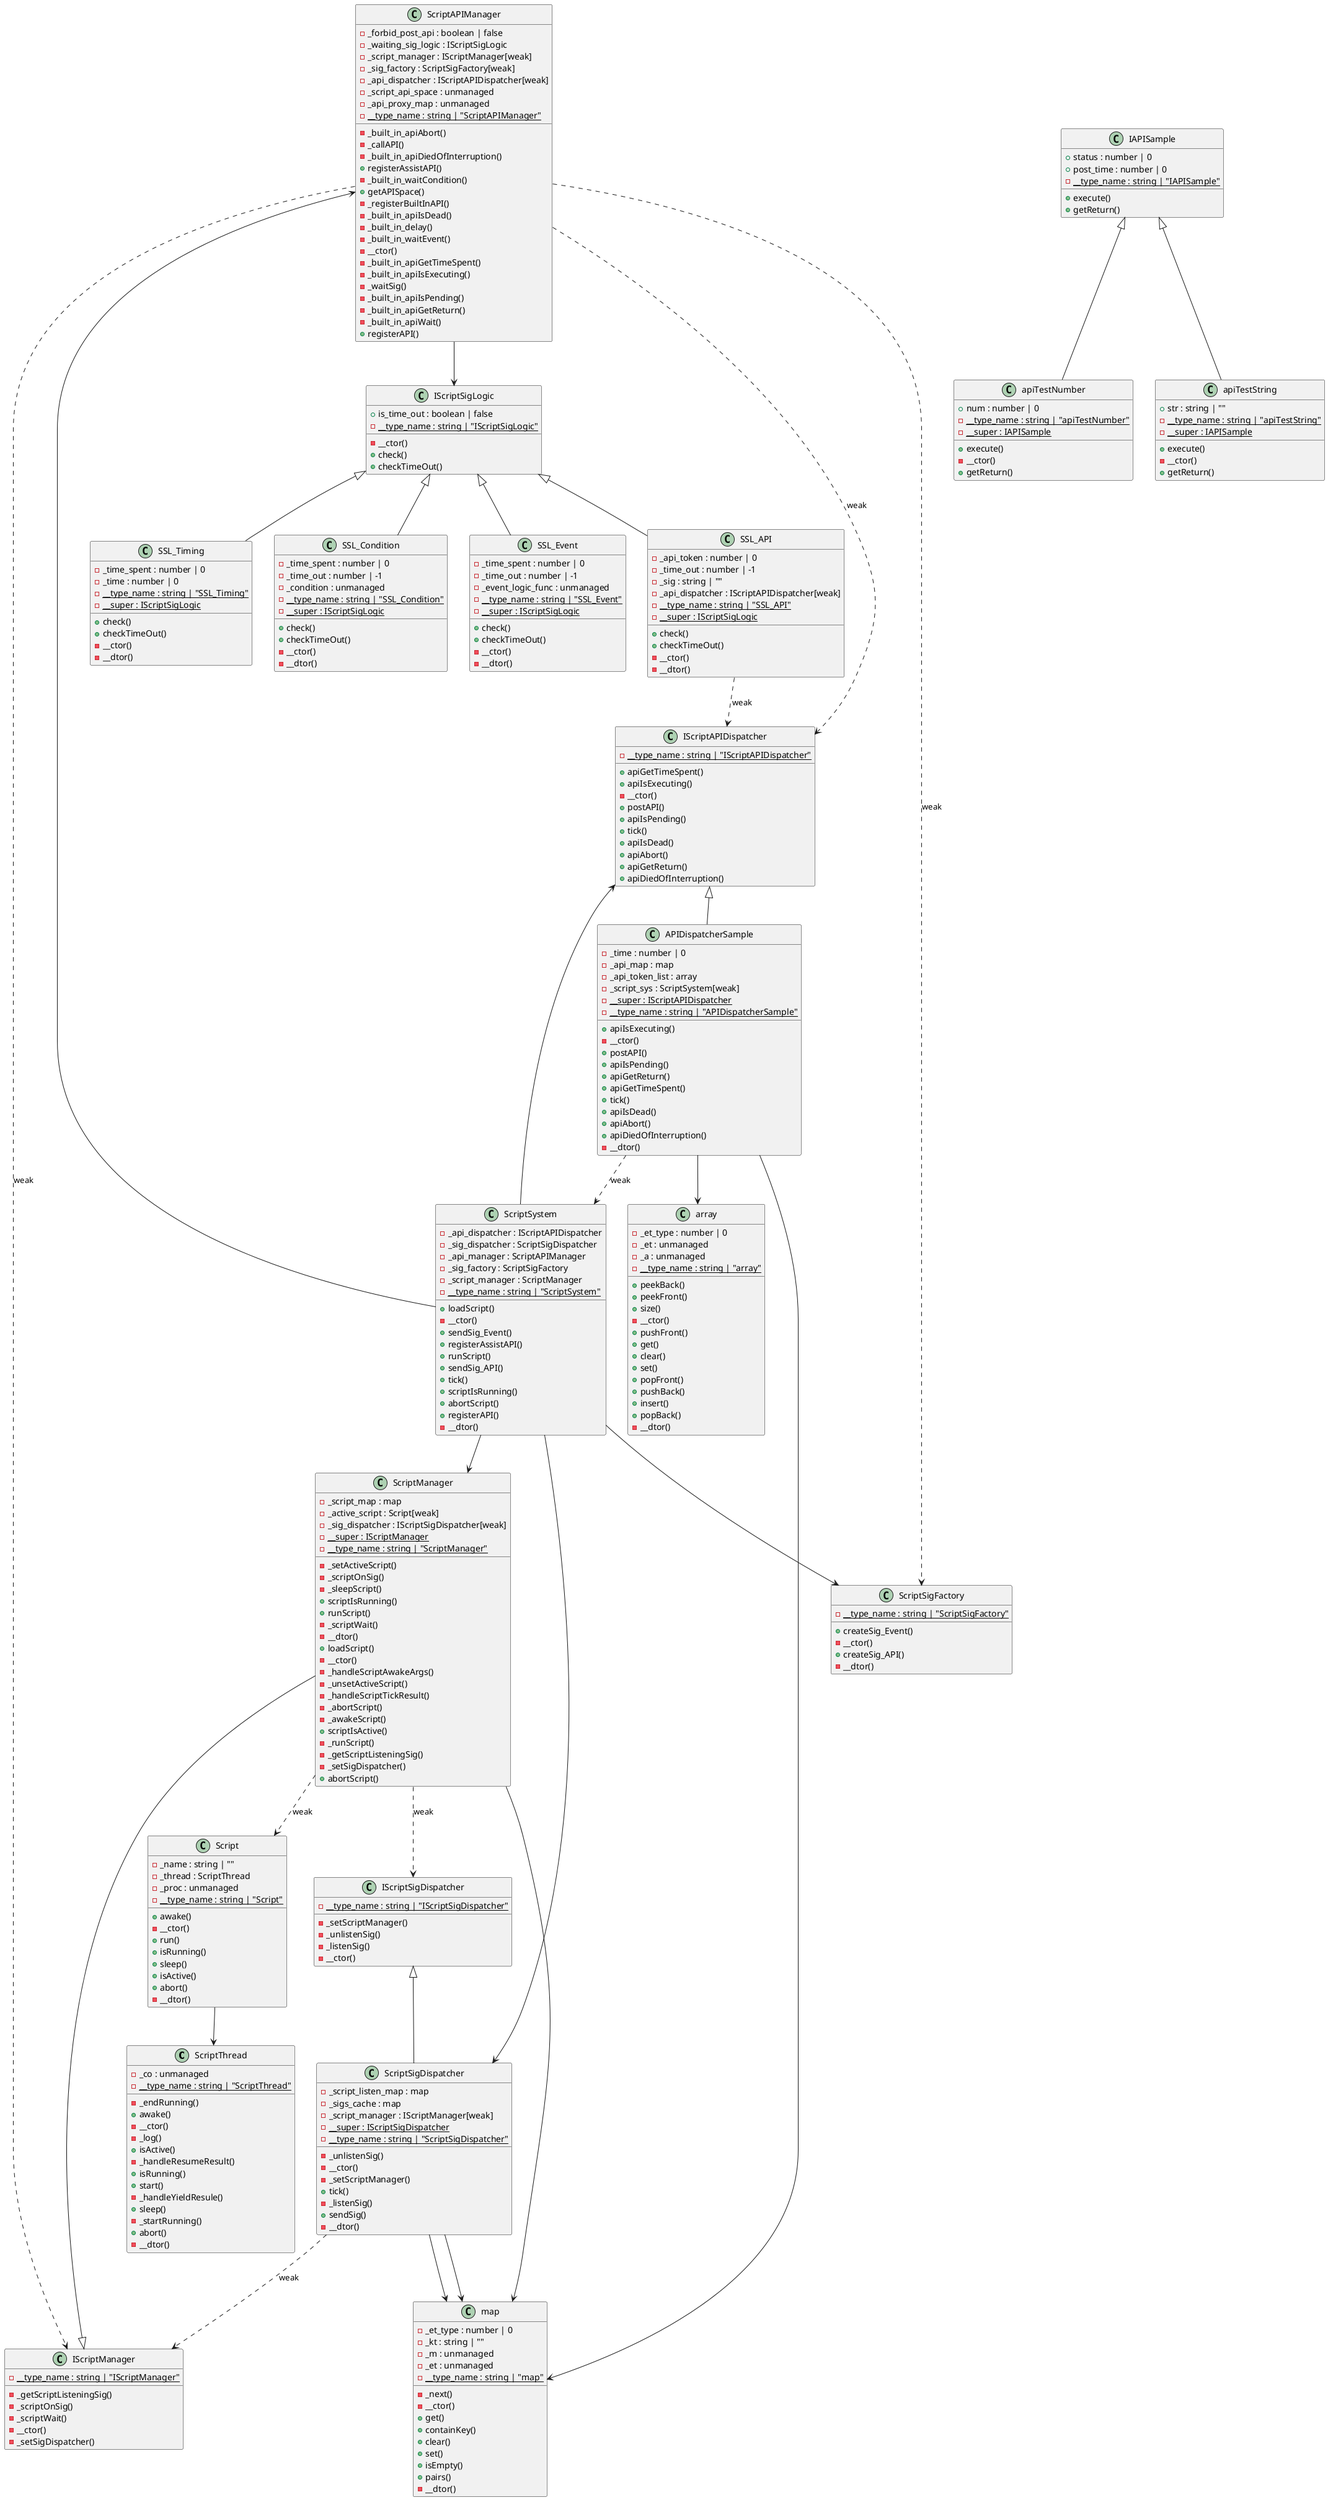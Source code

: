 @startuml
class ScriptThread {
-_co : unmanaged
-_endRunning()
+awake()
-__ctor()
-_log()
+isActive()
-_handleResumeResult()
{static} -__type_name : string | "ScriptThread"
+isRunning()
+start()
-_handleYieldResule()
+sleep()
-_startRunning()
+abort()
-__dtor()
}
class ScriptManager {
-_script_map : map
-_active_script : Script[weak]
-_sig_dispatcher : IScriptSigDispatcher[weak]
-_setActiveScript()
{static} -__super : IScriptManager
-_scriptOnSig()
-_sleepScript()
+scriptIsRunning()
+runScript()
-_scriptWait()
-__dtor()
+loadScript()
-__ctor()
-_handleScriptAwakeArgs()
-_unsetActiveScript()
-_handleScriptTickResult()
{static} -__type_name : string | "ScriptManager"
-_abortScript()
-_awakeScript()
+scriptIsActive()
-_runScript()
-_getScriptListeningSig()
-_setSigDispatcher()
+abortScript()
}
IScriptManager <|-- ScriptManager 
ScriptManager --> map
ScriptManager ..> Script : weak
ScriptManager ..> IScriptSigDispatcher : weak
class SSL_API {
-_api_token : number | 0
-_time_out : number | -1
-_sig : string | ""
-_api_dispatcher : IScriptAPIDispatcher[weak]
{static} -__type_name : string | "SSL_API"
+check()
{static} -__super : IScriptSigLogic
+checkTimeOut()
-__ctor()
-__dtor()
}
IScriptSigLogic <|-- SSL_API 
SSL_API ..> IScriptAPIDispatcher : weak
class apiTestNumber {
+num : number | 0
{static} -__type_name : string | "apiTestNumber"
+execute()
{static} -__super : IAPISample
-__ctor()
+getReturn()
}
IAPISample <|-- apiTestNumber 
class ScriptAPIManager {
-_forbid_post_api : boolean | false
-_waiting_sig_logic : IScriptSigLogic
-_script_manager : IScriptManager[weak]
-_sig_factory : ScriptSigFactory[weak]
-_api_dispatcher : IScriptAPIDispatcher[weak]
-_script_api_space : unmanaged
-_api_proxy_map : unmanaged
-_built_in_apiAbort()
-_callAPI()
-_built_in_apiDiedOfInterruption()
+registerAssistAPI()
-_built_in_waitCondition()
+getAPISpace()
-_registerBuiltInAPI()
-_built_in_apiIsDead()
-_built_in_delay()
-_built_in_waitEvent()
-__ctor()
-_built_in_apiGetTimeSpent()
-_built_in_apiIsExecuting()
{static} -__type_name : string | "ScriptAPIManager"
-_waitSig()
-_built_in_apiIsPending()
-_built_in_apiGetReturn()
-_built_in_apiWait()
+registerAPI()
}
ScriptAPIManager --> IScriptSigLogic
ScriptAPIManager ..> IScriptManager : weak
ScriptAPIManager ..> ScriptSigFactory : weak
ScriptAPIManager ..> IScriptAPIDispatcher : weak
class ScriptSigFactory {
{static} -__type_name : string | "ScriptSigFactory"
+createSig_Event()
-__ctor()
+createSig_API()
-__dtor()
}
class ScriptSystem {
-_api_dispatcher : IScriptAPIDispatcher
-_sig_dispatcher : ScriptSigDispatcher
-_api_manager : ScriptAPIManager
-_sig_factory : ScriptSigFactory
-_script_manager : ScriptManager
+loadScript()
-__ctor()
+sendSig_Event()
+registerAssistAPI()
{static} -__type_name : string | "ScriptSystem"
+runScript()
+sendSig_API()
+tick()
+scriptIsRunning()
+abortScript()
+registerAPI()
-__dtor()
}
ScriptSystem --> IScriptAPIDispatcher
ScriptSystem --> ScriptSigDispatcher
ScriptSystem --> ScriptAPIManager
ScriptSystem --> ScriptSigFactory
ScriptSystem --> ScriptManager
class ScriptSigDispatcher {
-_script_listen_map : map
-_sigs_cache : map
-_script_manager : IScriptManager[weak]
{static} -__super : IScriptSigDispatcher
-_unlistenSig()
-__ctor()
{static} -__type_name : string | "ScriptSigDispatcher"
-_setScriptManager()
+tick()
-_listenSig()
+sendSig()
-__dtor()
}
IScriptSigDispatcher <|-- ScriptSigDispatcher 
ScriptSigDispatcher --> map
ScriptSigDispatcher --> map
ScriptSigDispatcher ..> IScriptManager : weak
class IAPISample {
+status : number | 0
+post_time : number | 0
{static} -__type_name : string | "IAPISample"
+execute()
+getReturn()
}
class APIDispatcherSample {
-_time : number | 0
-_api_map : map
-_api_token_list : array
-_script_sys : ScriptSystem[weak]
{static} -__super : IScriptAPIDispatcher
+apiIsExecuting()
-__ctor()
+postAPI()
+apiIsPending()
{static} -__type_name : string | "APIDispatcherSample"
+apiGetReturn()
+apiGetTimeSpent()
+tick()
+apiIsDead()
+apiAbort()
+apiDiedOfInterruption()
-__dtor()
}
IScriptAPIDispatcher <|-- APIDispatcherSample 
APIDispatcherSample --> map
APIDispatcherSample --> array
APIDispatcherSample ..> ScriptSystem : weak
class array {
-_et_type : number | 0
-_et : unmanaged
-_a : unmanaged
+peekBack()
+peekFront()
+size()
-__ctor()
+pushFront()
+get()
{static} -__type_name : string | "array"
+clear()
+set()
+popFront()
+pushBack()
+insert()
+popBack()
-__dtor()
}
class SSL_Timing {
-_time_spent : number | 0
-_time : number | 0
{static} -__type_name : string | "SSL_Timing"
+check()
{static} -__super : IScriptSigLogic
+checkTimeOut()
-__ctor()
-__dtor()
}
IScriptSigLogic <|-- SSL_Timing 
class apiTestString {
+str : string | ""
{static} -__type_name : string | "apiTestString"
+execute()
{static} -__super : IAPISample
-__ctor()
+getReturn()
}
IAPISample <|-- apiTestString 
class IScriptAPIDispatcher {
+apiGetTimeSpent()
+apiIsExecuting()
-__ctor()
+postAPI()
+apiIsPending()
{static} -__type_name : string | "IScriptAPIDispatcher"
+tick()
+apiIsDead()
+apiAbort()
+apiGetReturn()
+apiDiedOfInterruption()
}
class SSL_Condition {
-_time_spent : number | 0
-_time_out : number | -1
-_condition : unmanaged
{static} -__type_name : string | "SSL_Condition"
+check()
{static} -__super : IScriptSigLogic
+checkTimeOut()
-__ctor()
-__dtor()
}
IScriptSigLogic <|-- SSL_Condition 
class Script {
-_name : string | ""
-_thread : ScriptThread
-_proc : unmanaged
+awake()
-__ctor()
+run()
{static} -__type_name : string | "Script"
+isRunning()
+sleep()
+isActive()
+abort()
-__dtor()
}
Script --> ScriptThread
class SSL_Event {
-_time_spent : number | 0
-_time_out : number | -1
-_event_logic_func : unmanaged
{static} -__type_name : string | "SSL_Event"
+check()
{static} -__super : IScriptSigLogic
+checkTimeOut()
-__ctor()
-__dtor()
}
IScriptSigLogic <|-- SSL_Event 
class map {
-_et_type : number | 0
-_kt : string | ""
-_m : unmanaged
-_et : unmanaged
-_next()
-__ctor()
+get()
+containKey()
+clear()
+set()
+isEmpty()
+pairs()
{static} -__type_name : string | "map"
-__dtor()
}
class IScriptSigLogic {
+is_time_out : boolean | false
-__ctor()
+check()
{static} -__type_name : string | "IScriptSigLogic"
+checkTimeOut()
}
class IScriptManager {
{static} -__type_name : string | "IScriptManager"
-_getScriptListeningSig()
-_scriptOnSig()
-_scriptWait()
-__ctor()
-_setSigDispatcher()
}
class IScriptSigDispatcher {
{static} -__type_name : string | "IScriptSigDispatcher"
-_setScriptManager()
-_unlistenSig()
-_listenSig()
-__ctor()
}
@enduml